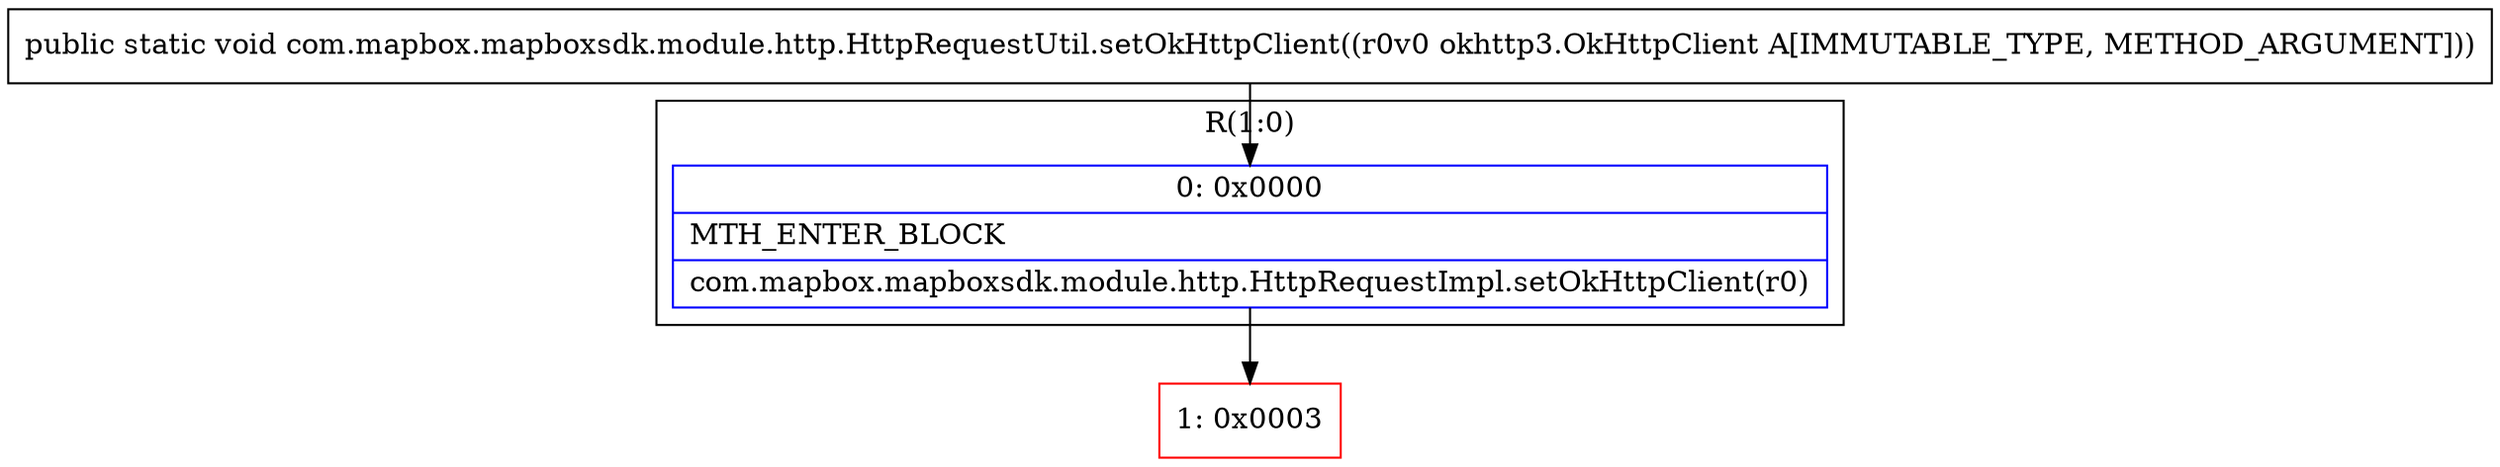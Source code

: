 digraph "CFG forcom.mapbox.mapboxsdk.module.http.HttpRequestUtil.setOkHttpClient(Lokhttp3\/OkHttpClient;)V" {
subgraph cluster_Region_660873795 {
label = "R(1:0)";
node [shape=record,color=blue];
Node_0 [shape=record,label="{0\:\ 0x0000|MTH_ENTER_BLOCK\l|com.mapbox.mapboxsdk.module.http.HttpRequestImpl.setOkHttpClient(r0)\l}"];
}
Node_1 [shape=record,color=red,label="{1\:\ 0x0003}"];
MethodNode[shape=record,label="{public static void com.mapbox.mapboxsdk.module.http.HttpRequestUtil.setOkHttpClient((r0v0 okhttp3.OkHttpClient A[IMMUTABLE_TYPE, METHOD_ARGUMENT])) }"];
MethodNode -> Node_0;
Node_0 -> Node_1;
}

